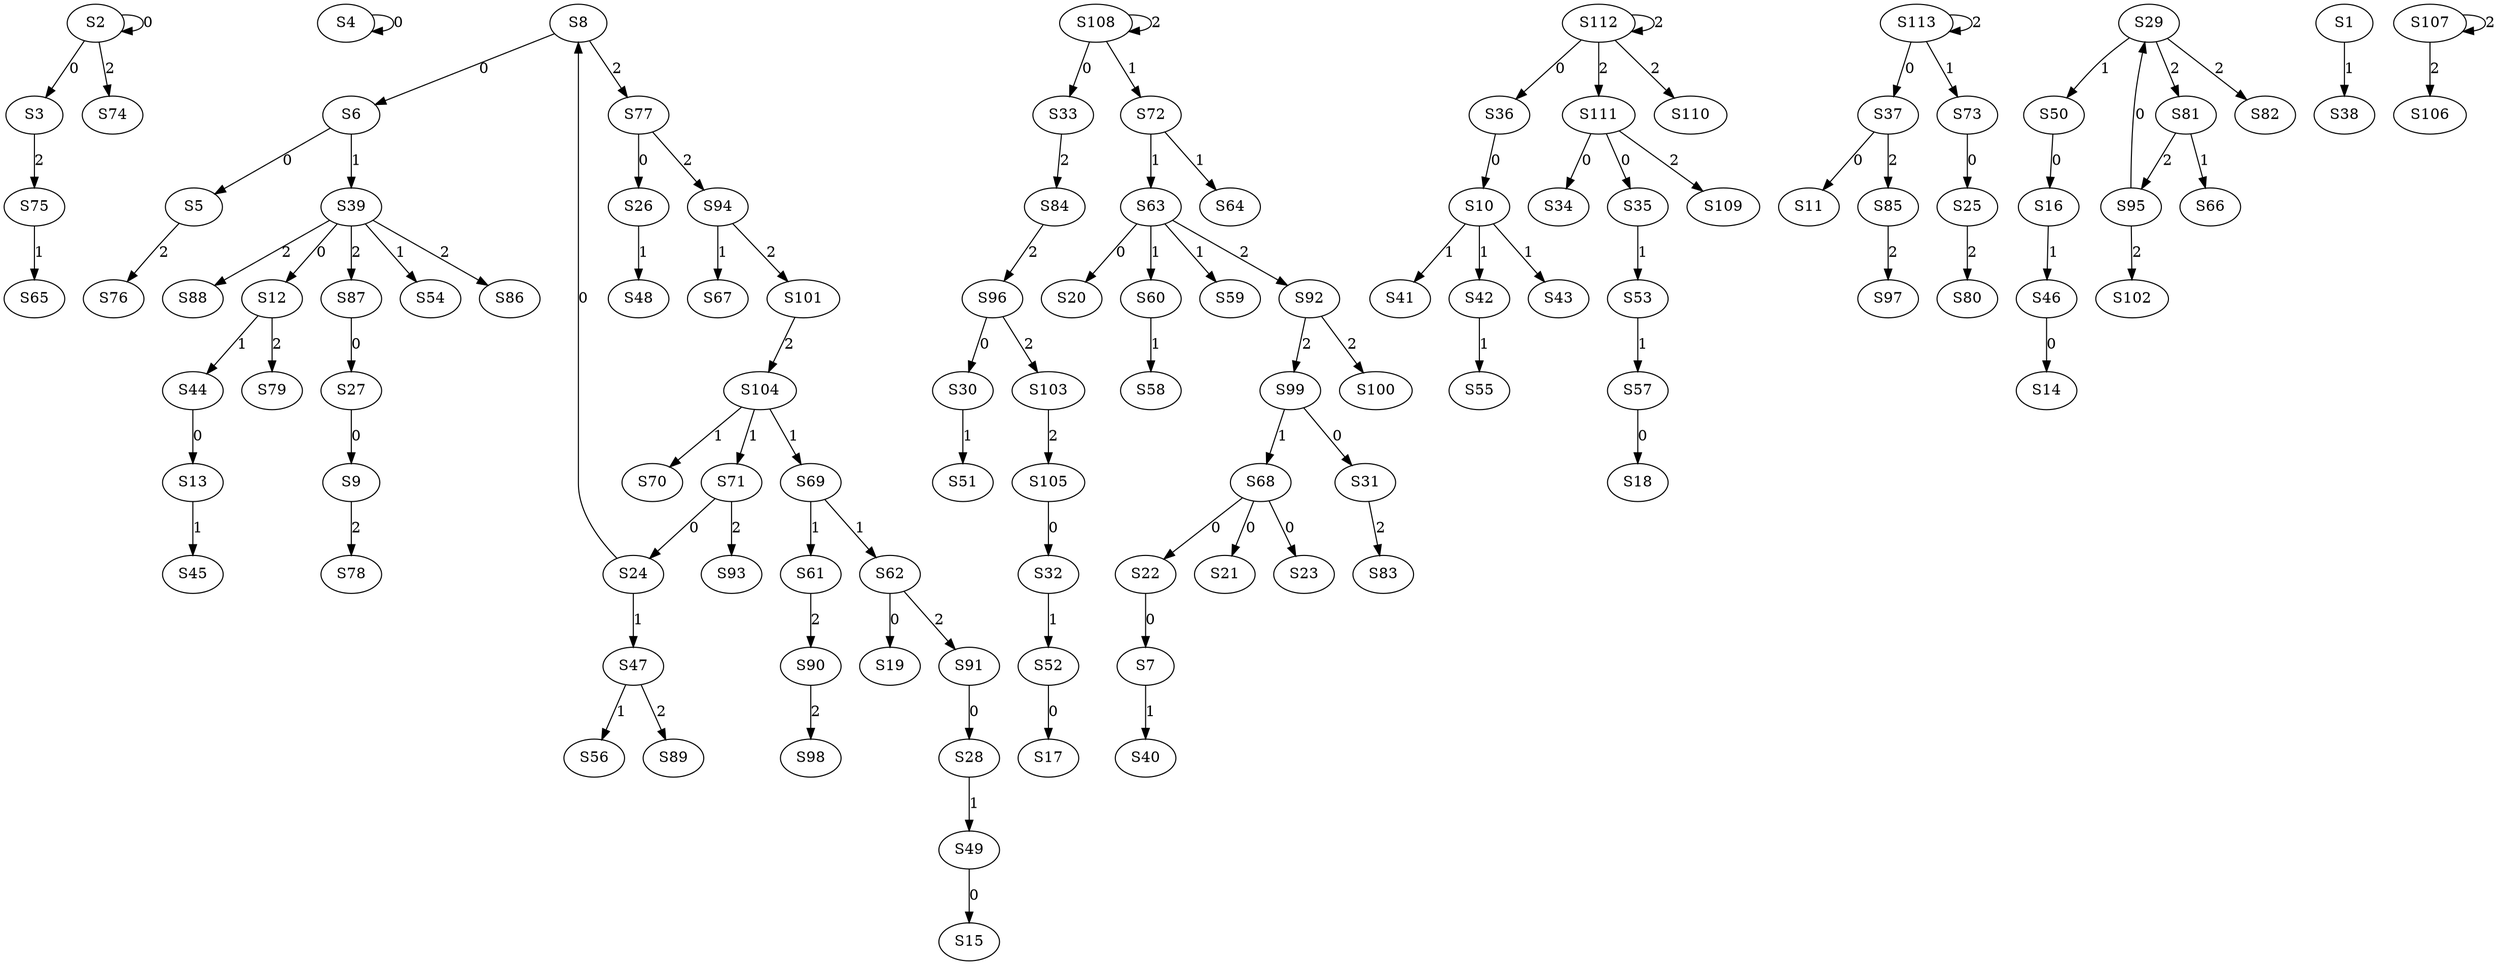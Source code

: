 strict digraph {
	S2 -> S2 [ label = 0 ];
	S2 -> S3 [ label = 0 ];
	S4 -> S4 [ label = 0 ];
	S6 -> S5 [ label = 0 ];
	S8 -> S6 [ label = 0 ];
	S22 -> S7 [ label = 0 ];
	S24 -> S8 [ label = 0 ];
	S27 -> S9 [ label = 0 ];
	S36 -> S10 [ label = 0 ];
	S37 -> S11 [ label = 0 ];
	S39 -> S12 [ label = 0 ];
	S44 -> S13 [ label = 0 ];
	S46 -> S14 [ label = 0 ];
	S49 -> S15 [ label = 0 ];
	S50 -> S16 [ label = 0 ];
	S52 -> S17 [ label = 0 ];
	S57 -> S18 [ label = 0 ];
	S62 -> S19 [ label = 0 ];
	S63 -> S20 [ label = 0 ];
	S68 -> S21 [ label = 0 ];
	S68 -> S22 [ label = 0 ];
	S68 -> S23 [ label = 0 ];
	S71 -> S24 [ label = 0 ];
	S73 -> S25 [ label = 0 ];
	S77 -> S26 [ label = 0 ];
	S87 -> S27 [ label = 0 ];
	S91 -> S28 [ label = 0 ];
	S95 -> S29 [ label = 0 ];
	S96 -> S30 [ label = 0 ];
	S99 -> S31 [ label = 0 ];
	S105 -> S32 [ label = 0 ];
	S108 -> S33 [ label = 0 ];
	S111 -> S34 [ label = 0 ];
	S111 -> S35 [ label = 0 ];
	S112 -> S36 [ label = 0 ];
	S113 -> S37 [ label = 0 ];
	S1 -> S38 [ label = 1 ];
	S6 -> S39 [ label = 1 ];
	S7 -> S40 [ label = 1 ];
	S10 -> S41 [ label = 1 ];
	S10 -> S42 [ label = 1 ];
	S10 -> S43 [ label = 1 ];
	S12 -> S44 [ label = 1 ];
	S13 -> S45 [ label = 1 ];
	S16 -> S46 [ label = 1 ];
	S24 -> S47 [ label = 1 ];
	S26 -> S48 [ label = 1 ];
	S28 -> S49 [ label = 1 ];
	S29 -> S50 [ label = 1 ];
	S30 -> S51 [ label = 1 ];
	S32 -> S52 [ label = 1 ];
	S35 -> S53 [ label = 1 ];
	S39 -> S54 [ label = 1 ];
	S42 -> S55 [ label = 1 ];
	S47 -> S56 [ label = 1 ];
	S53 -> S57 [ label = 1 ];
	S60 -> S58 [ label = 1 ];
	S63 -> S59 [ label = 1 ];
	S63 -> S60 [ label = 1 ];
	S69 -> S61 [ label = 1 ];
	S69 -> S62 [ label = 1 ];
	S72 -> S63 [ label = 1 ];
	S72 -> S64 [ label = 1 ];
	S75 -> S65 [ label = 1 ];
	S81 -> S66 [ label = 1 ];
	S94 -> S67 [ label = 1 ];
	S99 -> S68 [ label = 1 ];
	S104 -> S69 [ label = 1 ];
	S104 -> S70 [ label = 1 ];
	S104 -> S71 [ label = 1 ];
	S108 -> S72 [ label = 1 ];
	S113 -> S73 [ label = 1 ];
	S2 -> S74 [ label = 2 ];
	S3 -> S75 [ label = 2 ];
	S5 -> S76 [ label = 2 ];
	S8 -> S77 [ label = 2 ];
	S9 -> S78 [ label = 2 ];
	S12 -> S79 [ label = 2 ];
	S25 -> S80 [ label = 2 ];
	S29 -> S81 [ label = 2 ];
	S29 -> S82 [ label = 2 ];
	S31 -> S83 [ label = 2 ];
	S33 -> S84 [ label = 2 ];
	S37 -> S85 [ label = 2 ];
	S39 -> S86 [ label = 2 ];
	S39 -> S87 [ label = 2 ];
	S39 -> S88 [ label = 2 ];
	S47 -> S89 [ label = 2 ];
	S61 -> S90 [ label = 2 ];
	S62 -> S91 [ label = 2 ];
	S63 -> S92 [ label = 2 ];
	S71 -> S93 [ label = 2 ];
	S77 -> S94 [ label = 2 ];
	S81 -> S95 [ label = 2 ];
	S84 -> S96 [ label = 2 ];
	S85 -> S97 [ label = 2 ];
	S90 -> S98 [ label = 2 ];
	S92 -> S99 [ label = 2 ];
	S92 -> S100 [ label = 2 ];
	S94 -> S101 [ label = 2 ];
	S95 -> S102 [ label = 2 ];
	S96 -> S103 [ label = 2 ];
	S101 -> S104 [ label = 2 ];
	S103 -> S105 [ label = 2 ];
	S107 -> S106 [ label = 2 ];
	S107 -> S107 [ label = 2 ];
	S108 -> S108 [ label = 2 ];
	S111 -> S109 [ label = 2 ];
	S112 -> S110 [ label = 2 ];
	S112 -> S111 [ label = 2 ];
	S112 -> S112 [ label = 2 ];
	S113 -> S113 [ label = 2 ];
}